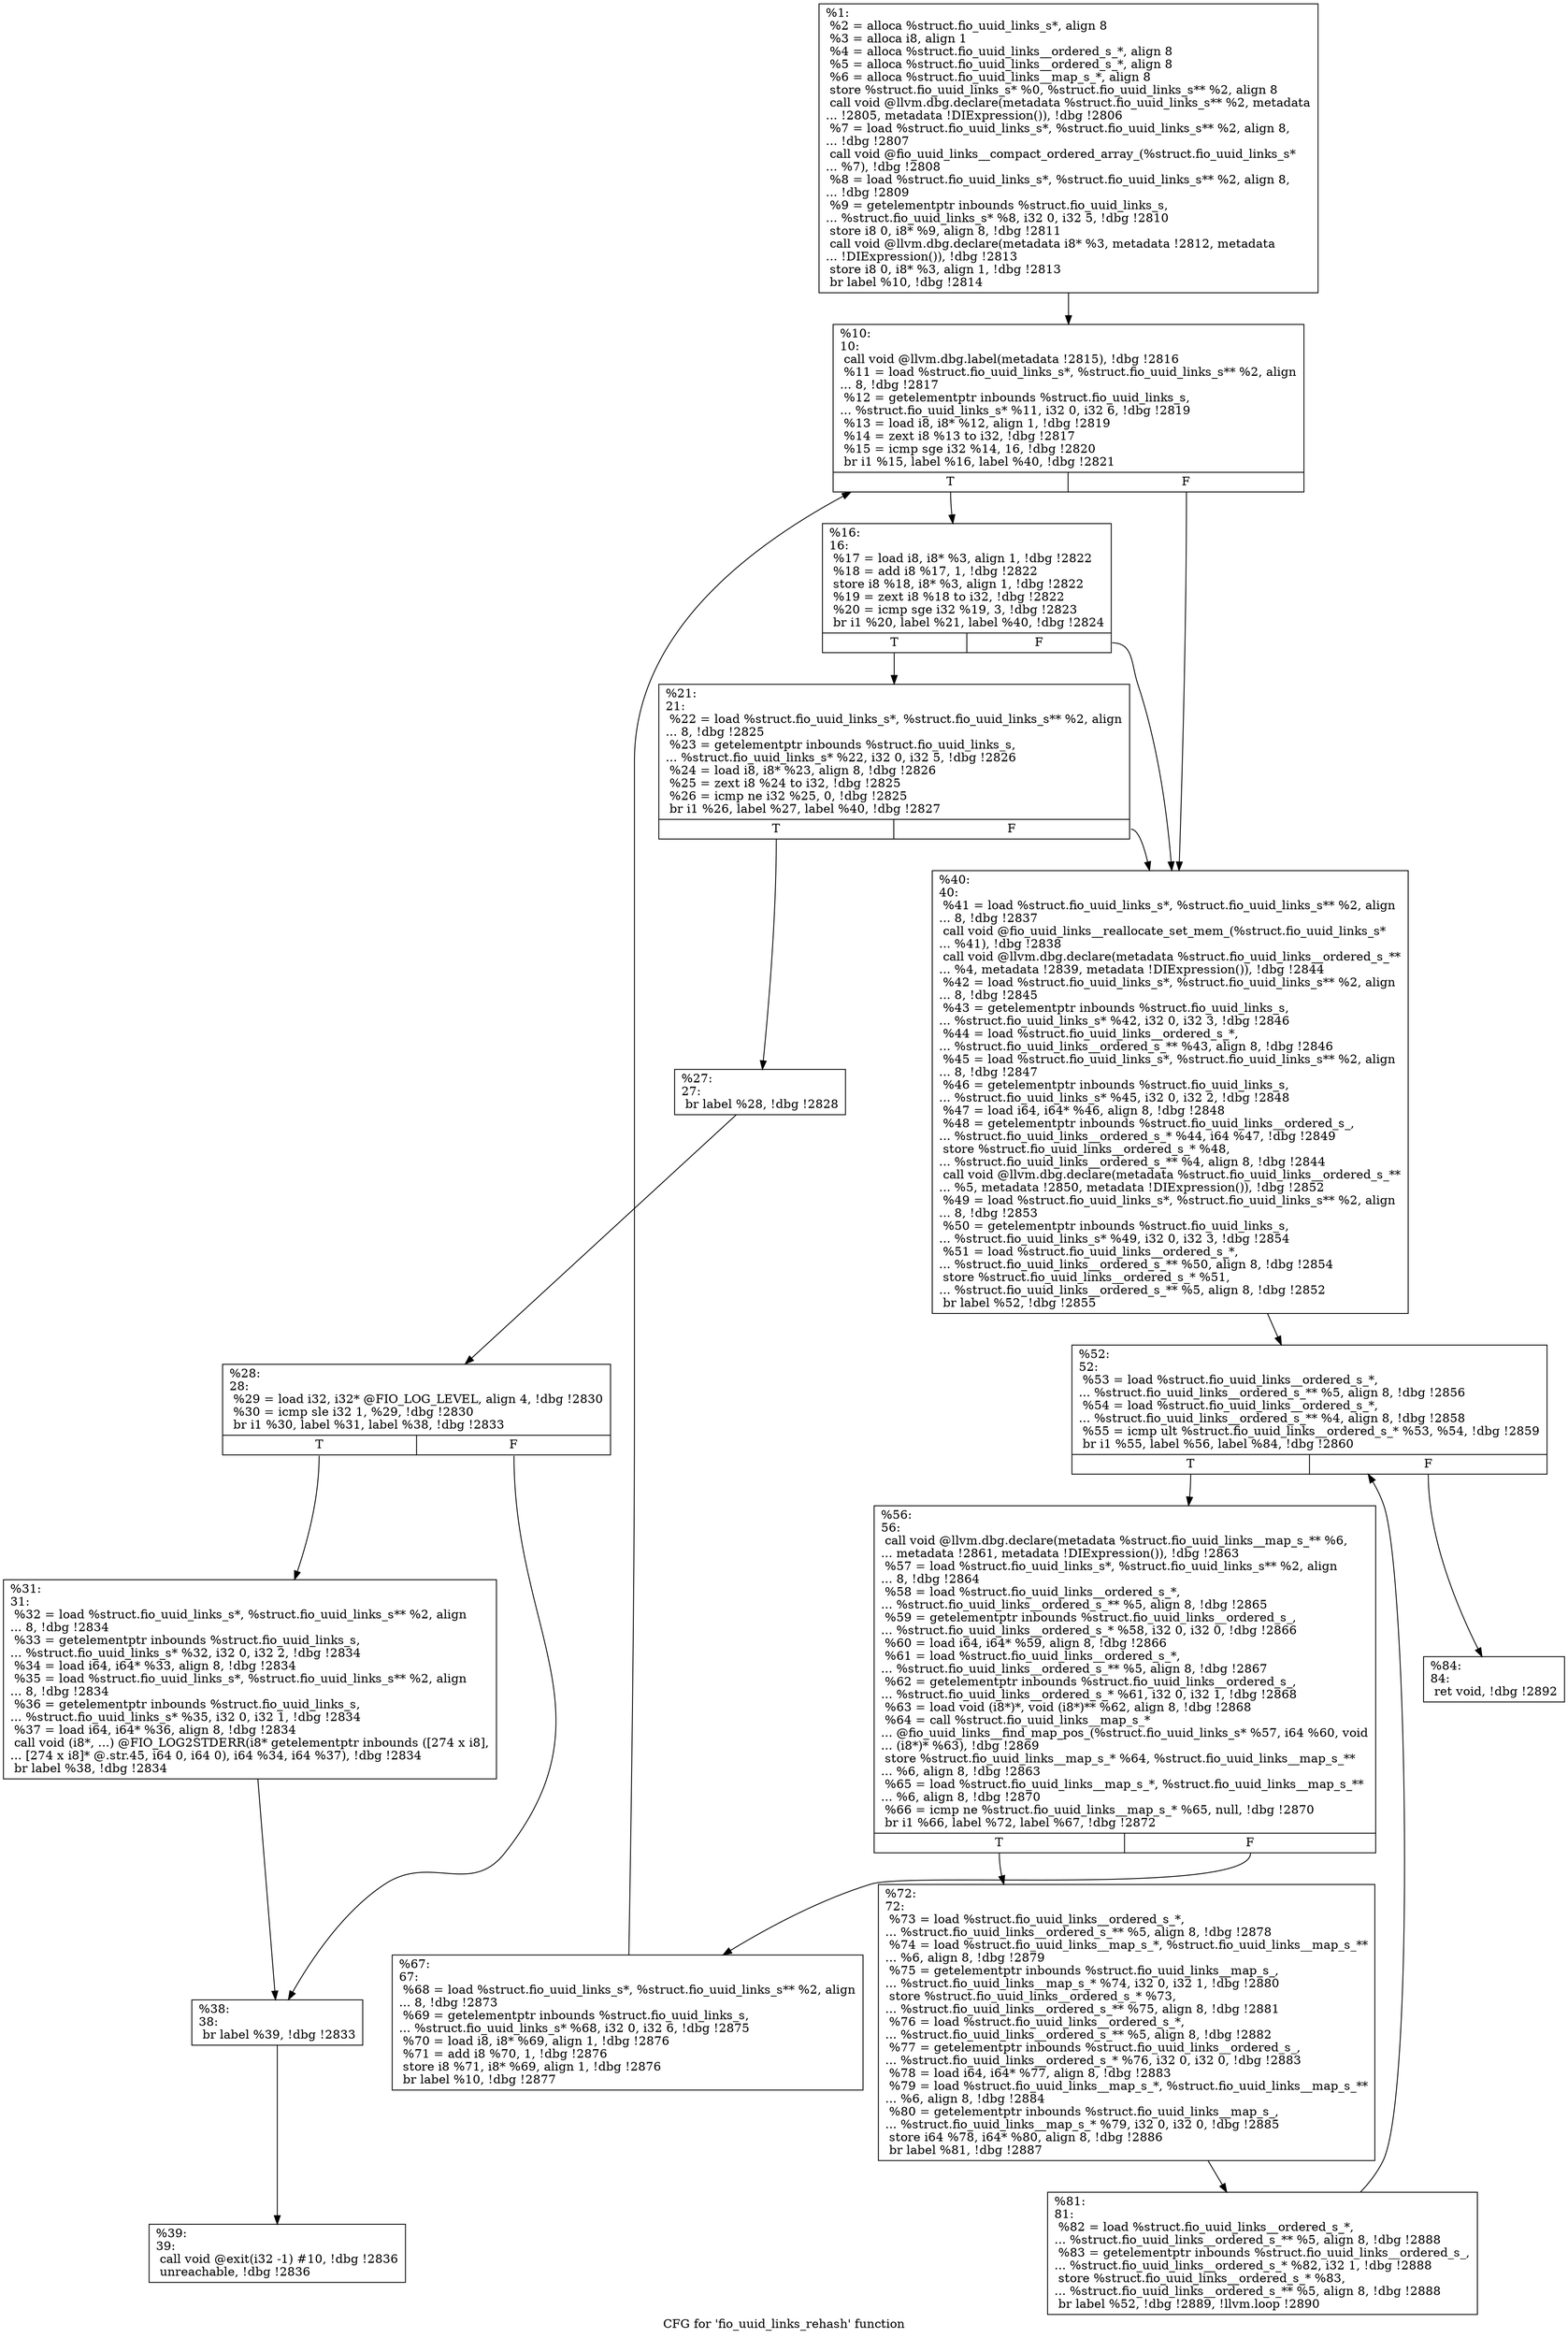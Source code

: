 digraph "CFG for 'fio_uuid_links_rehash' function" {
	label="CFG for 'fio_uuid_links_rehash' function";

	Node0x5568516c6580 [shape=record,label="{%1:\l  %2 = alloca %struct.fio_uuid_links_s*, align 8\l  %3 = alloca i8, align 1\l  %4 = alloca %struct.fio_uuid_links__ordered_s_*, align 8\l  %5 = alloca %struct.fio_uuid_links__ordered_s_*, align 8\l  %6 = alloca %struct.fio_uuid_links__map_s_*, align 8\l  store %struct.fio_uuid_links_s* %0, %struct.fio_uuid_links_s** %2, align 8\l  call void @llvm.dbg.declare(metadata %struct.fio_uuid_links_s** %2, metadata\l... !2805, metadata !DIExpression()), !dbg !2806\l  %7 = load %struct.fio_uuid_links_s*, %struct.fio_uuid_links_s** %2, align 8,\l... !dbg !2807\l  call void @fio_uuid_links__compact_ordered_array_(%struct.fio_uuid_links_s*\l... %7), !dbg !2808\l  %8 = load %struct.fio_uuid_links_s*, %struct.fio_uuid_links_s** %2, align 8,\l... !dbg !2809\l  %9 = getelementptr inbounds %struct.fio_uuid_links_s,\l... %struct.fio_uuid_links_s* %8, i32 0, i32 5, !dbg !2810\l  store i8 0, i8* %9, align 8, !dbg !2811\l  call void @llvm.dbg.declare(metadata i8* %3, metadata !2812, metadata\l... !DIExpression()), !dbg !2813\l  store i8 0, i8* %3, align 1, !dbg !2813\l  br label %10, !dbg !2814\l}"];
	Node0x5568516c6580 -> Node0x5568516c7210;
	Node0x5568516c7210 [shape=record,label="{%10:\l10:                                               \l  call void @llvm.dbg.label(metadata !2815), !dbg !2816\l  %11 = load %struct.fio_uuid_links_s*, %struct.fio_uuid_links_s** %2, align\l... 8, !dbg !2817\l  %12 = getelementptr inbounds %struct.fio_uuid_links_s,\l... %struct.fio_uuid_links_s* %11, i32 0, i32 6, !dbg !2819\l  %13 = load i8, i8* %12, align 1, !dbg !2819\l  %14 = zext i8 %13 to i32, !dbg !2817\l  %15 = icmp sge i32 %14, 16, !dbg !2820\l  br i1 %15, label %16, label %40, !dbg !2821\l|{<s0>T|<s1>F}}"];
	Node0x5568516c7210:s0 -> Node0x5568516c7260;
	Node0x5568516c7210:s1 -> Node0x5568516c7490;
	Node0x5568516c7260 [shape=record,label="{%16:\l16:                                               \l  %17 = load i8, i8* %3, align 1, !dbg !2822\l  %18 = add i8 %17, 1, !dbg !2822\l  store i8 %18, i8* %3, align 1, !dbg !2822\l  %19 = zext i8 %18 to i32, !dbg !2822\l  %20 = icmp sge i32 %19, 3, !dbg !2823\l  br i1 %20, label %21, label %40, !dbg !2824\l|{<s0>T|<s1>F}}"];
	Node0x5568516c7260:s0 -> Node0x5568516c72b0;
	Node0x5568516c7260:s1 -> Node0x5568516c7490;
	Node0x5568516c72b0 [shape=record,label="{%21:\l21:                                               \l  %22 = load %struct.fio_uuid_links_s*, %struct.fio_uuid_links_s** %2, align\l... 8, !dbg !2825\l  %23 = getelementptr inbounds %struct.fio_uuid_links_s,\l... %struct.fio_uuid_links_s* %22, i32 0, i32 5, !dbg !2826\l  %24 = load i8, i8* %23, align 8, !dbg !2826\l  %25 = zext i8 %24 to i32, !dbg !2825\l  %26 = icmp ne i32 %25, 0, !dbg !2825\l  br i1 %26, label %27, label %40, !dbg !2827\l|{<s0>T|<s1>F}}"];
	Node0x5568516c72b0:s0 -> Node0x5568516c7300;
	Node0x5568516c72b0:s1 -> Node0x5568516c7490;
	Node0x5568516c7300 [shape=record,label="{%27:\l27:                                               \l  br label %28, !dbg !2828\l}"];
	Node0x5568516c7300 -> Node0x5568516c7350;
	Node0x5568516c7350 [shape=record,label="{%28:\l28:                                               \l  %29 = load i32, i32* @FIO_LOG_LEVEL, align 4, !dbg !2830\l  %30 = icmp sle i32 1, %29, !dbg !2830\l  br i1 %30, label %31, label %38, !dbg !2833\l|{<s0>T|<s1>F}}"];
	Node0x5568516c7350:s0 -> Node0x5568516c73a0;
	Node0x5568516c7350:s1 -> Node0x5568516c73f0;
	Node0x5568516c73a0 [shape=record,label="{%31:\l31:                                               \l  %32 = load %struct.fio_uuid_links_s*, %struct.fio_uuid_links_s** %2, align\l... 8, !dbg !2834\l  %33 = getelementptr inbounds %struct.fio_uuid_links_s,\l... %struct.fio_uuid_links_s* %32, i32 0, i32 2, !dbg !2834\l  %34 = load i64, i64* %33, align 8, !dbg !2834\l  %35 = load %struct.fio_uuid_links_s*, %struct.fio_uuid_links_s** %2, align\l... 8, !dbg !2834\l  %36 = getelementptr inbounds %struct.fio_uuid_links_s,\l... %struct.fio_uuid_links_s* %35, i32 0, i32 1, !dbg !2834\l  %37 = load i64, i64* %36, align 8, !dbg !2834\l  call void (i8*, ...) @FIO_LOG2STDERR(i8* getelementptr inbounds ([274 x i8],\l... [274 x i8]* @.str.45, i64 0, i64 0), i64 %34, i64 %37), !dbg !2834\l  br label %38, !dbg !2834\l}"];
	Node0x5568516c73a0 -> Node0x5568516c73f0;
	Node0x5568516c73f0 [shape=record,label="{%38:\l38:                                               \l  br label %39, !dbg !2833\l}"];
	Node0x5568516c73f0 -> Node0x5568516c7440;
	Node0x5568516c7440 [shape=record,label="{%39:\l39:                                               \l  call void @exit(i32 -1) #10, !dbg !2836\l  unreachable, !dbg !2836\l}"];
	Node0x5568516c7490 [shape=record,label="{%40:\l40:                                               \l  %41 = load %struct.fio_uuid_links_s*, %struct.fio_uuid_links_s** %2, align\l... 8, !dbg !2837\l  call void @fio_uuid_links__reallocate_set_mem_(%struct.fio_uuid_links_s*\l... %41), !dbg !2838\l  call void @llvm.dbg.declare(metadata %struct.fio_uuid_links__ordered_s_**\l... %4, metadata !2839, metadata !DIExpression()), !dbg !2844\l  %42 = load %struct.fio_uuid_links_s*, %struct.fio_uuid_links_s** %2, align\l... 8, !dbg !2845\l  %43 = getelementptr inbounds %struct.fio_uuid_links_s,\l... %struct.fio_uuid_links_s* %42, i32 0, i32 3, !dbg !2846\l  %44 = load %struct.fio_uuid_links__ordered_s_*,\l... %struct.fio_uuid_links__ordered_s_** %43, align 8, !dbg !2846\l  %45 = load %struct.fio_uuid_links_s*, %struct.fio_uuid_links_s** %2, align\l... 8, !dbg !2847\l  %46 = getelementptr inbounds %struct.fio_uuid_links_s,\l... %struct.fio_uuid_links_s* %45, i32 0, i32 2, !dbg !2848\l  %47 = load i64, i64* %46, align 8, !dbg !2848\l  %48 = getelementptr inbounds %struct.fio_uuid_links__ordered_s_,\l... %struct.fio_uuid_links__ordered_s_* %44, i64 %47, !dbg !2849\l  store %struct.fio_uuid_links__ordered_s_* %48,\l... %struct.fio_uuid_links__ordered_s_** %4, align 8, !dbg !2844\l  call void @llvm.dbg.declare(metadata %struct.fio_uuid_links__ordered_s_**\l... %5, metadata !2850, metadata !DIExpression()), !dbg !2852\l  %49 = load %struct.fio_uuid_links_s*, %struct.fio_uuid_links_s** %2, align\l... 8, !dbg !2853\l  %50 = getelementptr inbounds %struct.fio_uuid_links_s,\l... %struct.fio_uuid_links_s* %49, i32 0, i32 3, !dbg !2854\l  %51 = load %struct.fio_uuid_links__ordered_s_*,\l... %struct.fio_uuid_links__ordered_s_** %50, align 8, !dbg !2854\l  store %struct.fio_uuid_links__ordered_s_* %51,\l... %struct.fio_uuid_links__ordered_s_** %5, align 8, !dbg !2852\l  br label %52, !dbg !2855\l}"];
	Node0x5568516c7490 -> Node0x5568516c74e0;
	Node0x5568516c74e0 [shape=record,label="{%52:\l52:                                               \l  %53 = load %struct.fio_uuid_links__ordered_s_*,\l... %struct.fio_uuid_links__ordered_s_** %5, align 8, !dbg !2856\l  %54 = load %struct.fio_uuid_links__ordered_s_*,\l... %struct.fio_uuid_links__ordered_s_** %4, align 8, !dbg !2858\l  %55 = icmp ult %struct.fio_uuid_links__ordered_s_* %53, %54, !dbg !2859\l  br i1 %55, label %56, label %84, !dbg !2860\l|{<s0>T|<s1>F}}"];
	Node0x5568516c74e0:s0 -> Node0x5568516c7530;
	Node0x5568516c74e0:s1 -> Node0x5568516c7670;
	Node0x5568516c7530 [shape=record,label="{%56:\l56:                                               \l  call void @llvm.dbg.declare(metadata %struct.fio_uuid_links__map_s_** %6,\l... metadata !2861, metadata !DIExpression()), !dbg !2863\l  %57 = load %struct.fio_uuid_links_s*, %struct.fio_uuid_links_s** %2, align\l... 8, !dbg !2864\l  %58 = load %struct.fio_uuid_links__ordered_s_*,\l... %struct.fio_uuid_links__ordered_s_** %5, align 8, !dbg !2865\l  %59 = getelementptr inbounds %struct.fio_uuid_links__ordered_s_,\l... %struct.fio_uuid_links__ordered_s_* %58, i32 0, i32 0, !dbg !2866\l  %60 = load i64, i64* %59, align 8, !dbg !2866\l  %61 = load %struct.fio_uuid_links__ordered_s_*,\l... %struct.fio_uuid_links__ordered_s_** %5, align 8, !dbg !2867\l  %62 = getelementptr inbounds %struct.fio_uuid_links__ordered_s_,\l... %struct.fio_uuid_links__ordered_s_* %61, i32 0, i32 1, !dbg !2868\l  %63 = load void (i8*)*, void (i8*)** %62, align 8, !dbg !2868\l  %64 = call %struct.fio_uuid_links__map_s_*\l... @fio_uuid_links__find_map_pos_(%struct.fio_uuid_links_s* %57, i64 %60, void\l... (i8*)* %63), !dbg !2869\l  store %struct.fio_uuid_links__map_s_* %64, %struct.fio_uuid_links__map_s_**\l... %6, align 8, !dbg !2863\l  %65 = load %struct.fio_uuid_links__map_s_*, %struct.fio_uuid_links__map_s_**\l... %6, align 8, !dbg !2870\l  %66 = icmp ne %struct.fio_uuid_links__map_s_* %65, null, !dbg !2870\l  br i1 %66, label %72, label %67, !dbg !2872\l|{<s0>T|<s1>F}}"];
	Node0x5568516c7530:s0 -> Node0x5568516c75d0;
	Node0x5568516c7530:s1 -> Node0x5568516c7580;
	Node0x5568516c7580 [shape=record,label="{%67:\l67:                                               \l  %68 = load %struct.fio_uuid_links_s*, %struct.fio_uuid_links_s** %2, align\l... 8, !dbg !2873\l  %69 = getelementptr inbounds %struct.fio_uuid_links_s,\l... %struct.fio_uuid_links_s* %68, i32 0, i32 6, !dbg !2875\l  %70 = load i8, i8* %69, align 1, !dbg !2876\l  %71 = add i8 %70, 1, !dbg !2876\l  store i8 %71, i8* %69, align 1, !dbg !2876\l  br label %10, !dbg !2877\l}"];
	Node0x5568516c7580 -> Node0x5568516c7210;
	Node0x5568516c75d0 [shape=record,label="{%72:\l72:                                               \l  %73 = load %struct.fio_uuid_links__ordered_s_*,\l... %struct.fio_uuid_links__ordered_s_** %5, align 8, !dbg !2878\l  %74 = load %struct.fio_uuid_links__map_s_*, %struct.fio_uuid_links__map_s_**\l... %6, align 8, !dbg !2879\l  %75 = getelementptr inbounds %struct.fio_uuid_links__map_s_,\l... %struct.fio_uuid_links__map_s_* %74, i32 0, i32 1, !dbg !2880\l  store %struct.fio_uuid_links__ordered_s_* %73,\l... %struct.fio_uuid_links__ordered_s_** %75, align 8, !dbg !2881\l  %76 = load %struct.fio_uuid_links__ordered_s_*,\l... %struct.fio_uuid_links__ordered_s_** %5, align 8, !dbg !2882\l  %77 = getelementptr inbounds %struct.fio_uuid_links__ordered_s_,\l... %struct.fio_uuid_links__ordered_s_* %76, i32 0, i32 0, !dbg !2883\l  %78 = load i64, i64* %77, align 8, !dbg !2883\l  %79 = load %struct.fio_uuid_links__map_s_*, %struct.fio_uuid_links__map_s_**\l... %6, align 8, !dbg !2884\l  %80 = getelementptr inbounds %struct.fio_uuid_links__map_s_,\l... %struct.fio_uuid_links__map_s_* %79, i32 0, i32 0, !dbg !2885\l  store i64 %78, i64* %80, align 8, !dbg !2886\l  br label %81, !dbg !2887\l}"];
	Node0x5568516c75d0 -> Node0x5568516c7620;
	Node0x5568516c7620 [shape=record,label="{%81:\l81:                                               \l  %82 = load %struct.fio_uuid_links__ordered_s_*,\l... %struct.fio_uuid_links__ordered_s_** %5, align 8, !dbg !2888\l  %83 = getelementptr inbounds %struct.fio_uuid_links__ordered_s_,\l... %struct.fio_uuid_links__ordered_s_* %82, i32 1, !dbg !2888\l  store %struct.fio_uuid_links__ordered_s_* %83,\l... %struct.fio_uuid_links__ordered_s_** %5, align 8, !dbg !2888\l  br label %52, !dbg !2889, !llvm.loop !2890\l}"];
	Node0x5568516c7620 -> Node0x5568516c74e0;
	Node0x5568516c7670 [shape=record,label="{%84:\l84:                                               \l  ret void, !dbg !2892\l}"];
}

